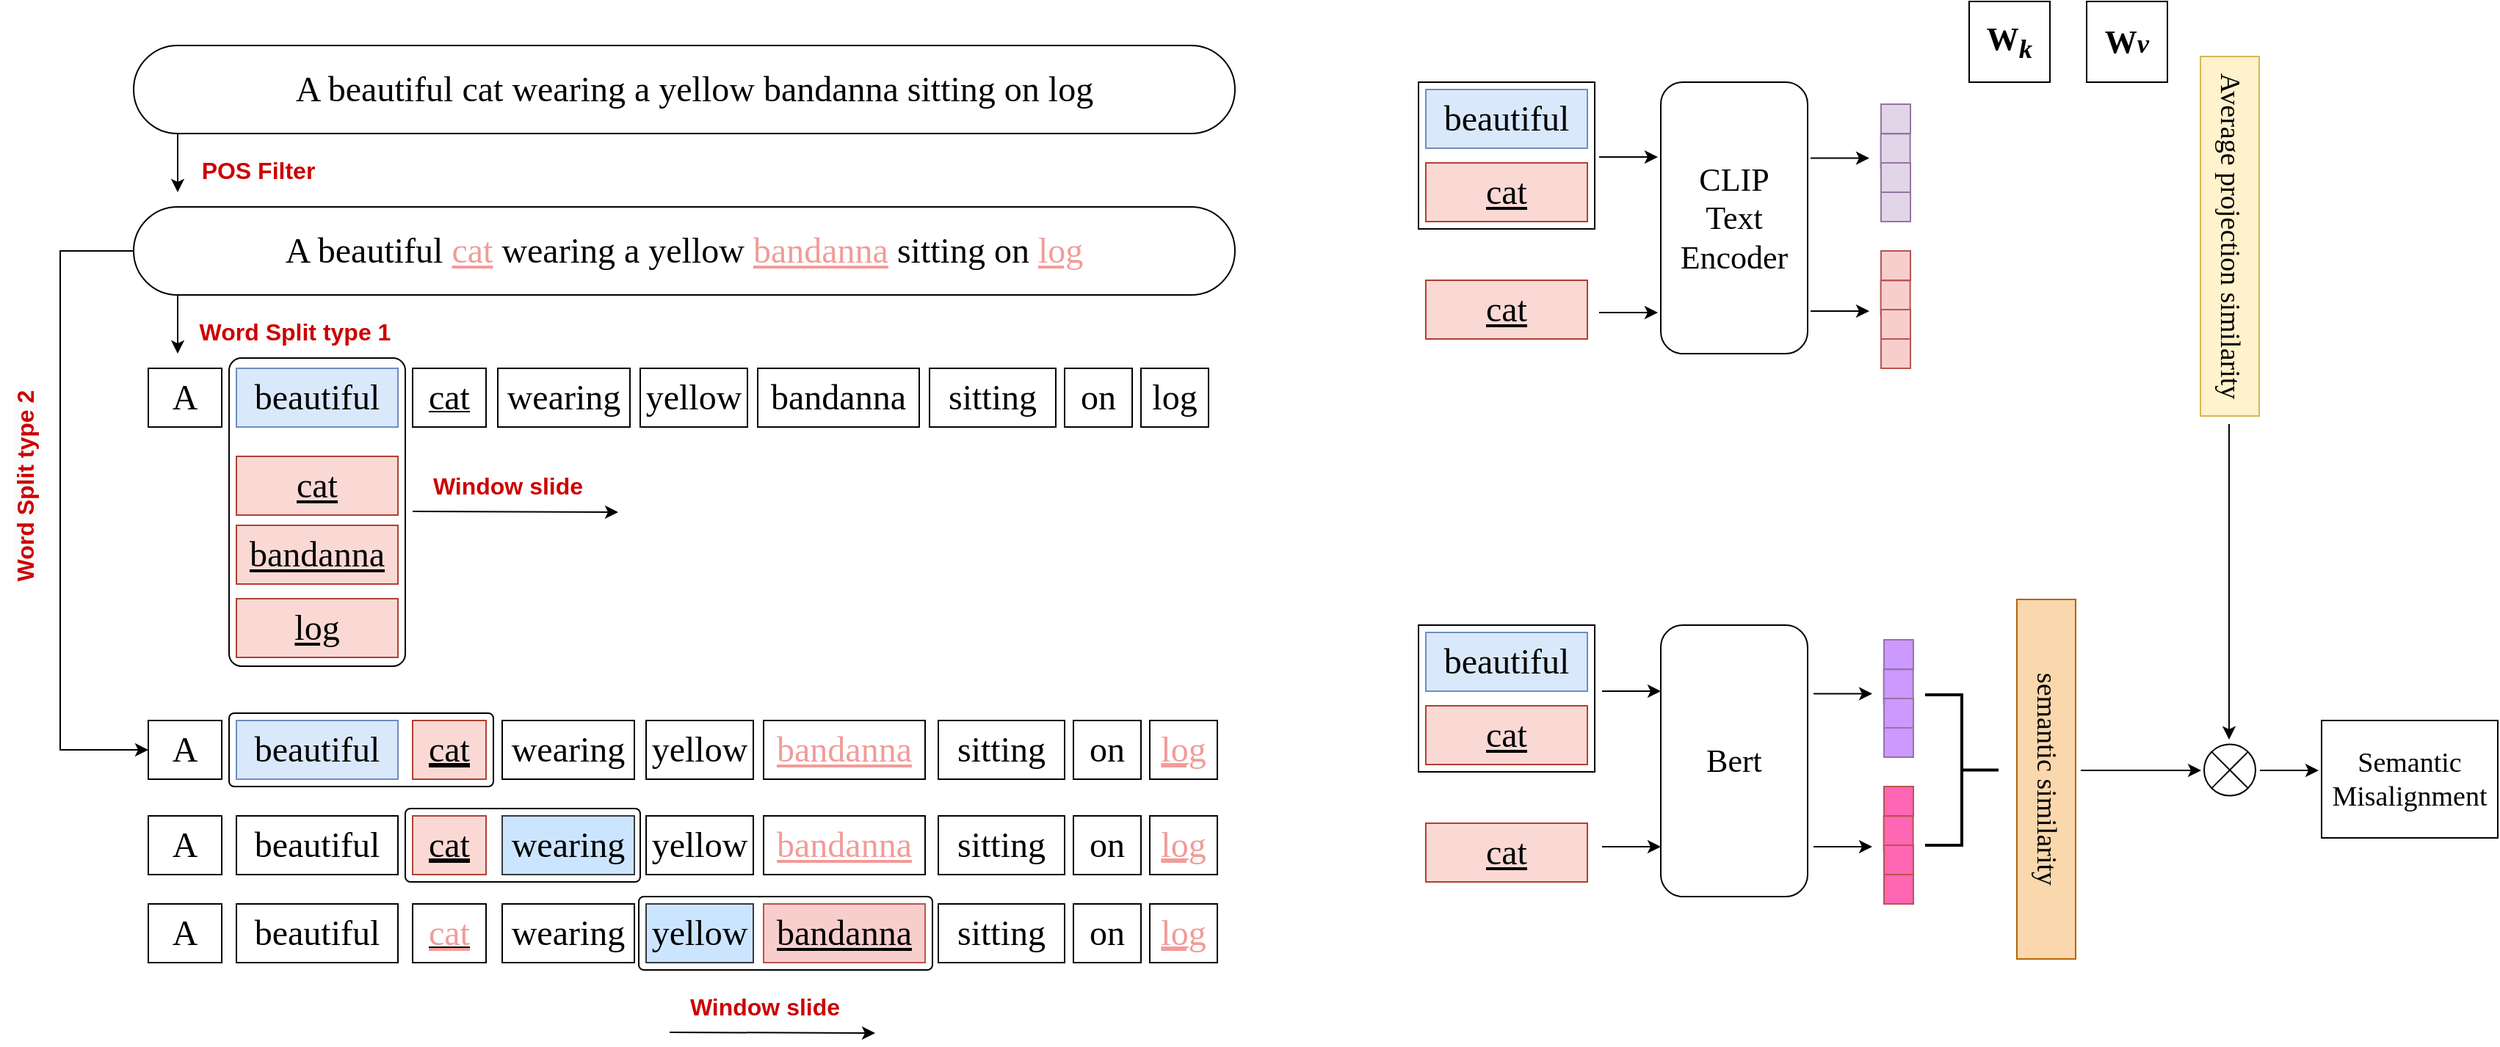 <mxfile version="26.0.4">
  <diagram name="第 1 页" id="hbKFF-OKExzjQjpJoKSN">
    <mxGraphModel dx="2440" dy="1292" grid="1" gridSize="10" guides="1" tooltips="1" connect="1" arrows="1" fold="1" page="1" pageScale="1" pageWidth="1920" pageHeight="1200" math="0" shadow="0">
      <root>
        <mxCell id="0" />
        <mxCell id="1" parent="0" />
        <mxCell id="ykKe54kiTIuj04Uihu3i-77" value="" style="rounded=0;whiteSpace=wrap;html=1;" vertex="1" parent="1">
          <mxGeometry x="995" y="95" width="120" height="100" as="geometry" />
        </mxCell>
        <mxCell id="ykKe54kiTIuj04Uihu3i-45" value="" style="rounded=1;whiteSpace=wrap;html=1;arcSize=7;" vertex="1" parent="1">
          <mxGeometry x="185" y="525" width="180" height="50" as="geometry" />
        </mxCell>
        <mxCell id="ykKe54kiTIuj04Uihu3i-31" value="" style="rounded=1;whiteSpace=wrap;html=1;arcSize=7;" vertex="1" parent="1">
          <mxGeometry x="185" y="283" width="120" height="210" as="geometry" />
        </mxCell>
        <mxCell id="ykKe54kiTIuj04Uihu3i-3" value="" style="rounded=1;whiteSpace=wrap;html=1;arcSize=50;" vertex="1" parent="1">
          <mxGeometry x="120" y="70" width="750" height="60" as="geometry" />
        </mxCell>
        <mxCell id="ykKe54kiTIuj04Uihu3i-2" value="&lt;font face=&quot;Comic Sans MS&quot;&gt;&lt;span style=&quot;font-size: 24px;&quot;&gt;A &lt;font&gt;beautiful&lt;/font&gt;&amp;nbsp;cat wearing a yellow bandanna sitting on log&lt;/span&gt;&lt;/font&gt;" style="text;html=1;align=center;verticalAlign=middle;whiteSpace=wrap;rounded=0;" vertex="1" parent="1">
          <mxGeometry x="181.5" y="60" width="640" height="80" as="geometry" />
        </mxCell>
        <mxCell id="ykKe54kiTIuj04Uihu3i-43" style="edgeStyle=orthogonalEdgeStyle;rounded=0;orthogonalLoop=1;jettySize=auto;html=1;exitX=0;exitY=0.5;exitDx=0;exitDy=0;entryX=0;entryY=0.5;entryDx=0;entryDy=0;" edge="1" parent="1" source="ykKe54kiTIuj04Uihu3i-4" target="ykKe54kiTIuj04Uihu3i-33">
          <mxGeometry relative="1" as="geometry">
            <Array as="points">
              <mxPoint x="70" y="210" />
              <mxPoint x="70" y="550" />
            </Array>
          </mxGeometry>
        </mxCell>
        <mxCell id="ykKe54kiTIuj04Uihu3i-4" value="" style="rounded=1;whiteSpace=wrap;html=1;arcSize=50;" vertex="1" parent="1">
          <mxGeometry x="120" y="180" width="750" height="60" as="geometry" />
        </mxCell>
        <mxCell id="ykKe54kiTIuj04Uihu3i-5" value="&lt;font face=&quot;Comic Sans MS&quot;&gt;&lt;span style=&quot;font-size: 24px;&quot;&gt;A &lt;font&gt;beautiful&lt;/font&gt;&amp;nbsp;&lt;font style=&quot;color: rgb(241, 156, 153);&quot;&gt;&lt;u&gt;cat&lt;/u&gt;&lt;/font&gt; wearing a yellow &lt;font style=&quot;color: rgb(241, 156, 153);&quot;&gt;&lt;u&gt;bandanna&lt;/u&gt;&lt;/font&gt; sitting on &lt;font style=&quot;color: rgb(241, 156, 153);&quot;&gt;&lt;u&gt;log&lt;/u&gt;&lt;/font&gt;&lt;/span&gt;&lt;/font&gt;" style="text;html=1;align=center;verticalAlign=middle;whiteSpace=wrap;rounded=0;" vertex="1" parent="1">
          <mxGeometry x="175" y="170" width="640" height="80" as="geometry" />
        </mxCell>
        <mxCell id="ykKe54kiTIuj04Uihu3i-6" value="" style="endArrow=classic;html=1;rounded=0;" edge="1" parent="1">
          <mxGeometry width="50" height="50" relative="1" as="geometry">
            <mxPoint x="150" y="130" as="sourcePoint" />
            <mxPoint x="150" y="170" as="targetPoint" />
          </mxGeometry>
        </mxCell>
        <mxCell id="ykKe54kiTIuj04Uihu3i-7" value="POS Filter" style="text;strokeColor=none;align=center;fillColor=none;html=1;verticalAlign=middle;whiteSpace=wrap;rounded=0;fontSize=16;fontStyle=1;fontColor=light-dark(#CC0000,#EDEDED);" vertex="1" parent="1">
          <mxGeometry x="160" y="140" width="90" height="30" as="geometry" />
        </mxCell>
        <mxCell id="ykKe54kiTIuj04Uihu3i-8" value="&lt;u style=&quot;font-family: &amp;quot;Comic Sans MS&amp;quot;; font-size: 24px;&quot;&gt;&lt;font style=&quot;color: rgb(0, 0, 0);&quot;&gt;cat&lt;/font&gt;&lt;/u&gt;" style="rounded=0;whiteSpace=wrap;html=1;fillColor=#fad9d5;strokeColor=#ae4132;" vertex="1" parent="1">
          <mxGeometry x="190" y="350" width="110" height="40" as="geometry" />
        </mxCell>
        <mxCell id="ykKe54kiTIuj04Uihu3i-14" value="&lt;span style=&quot;font-family: &amp;quot;Comic Sans MS&amp;quot;; font-size: 24px;&quot;&gt;&lt;font style=&quot;color: rgb(0, 0, 0);&quot;&gt;A&lt;/font&gt;&lt;/span&gt;" style="rounded=0;whiteSpace=wrap;html=1;" vertex="1" parent="1">
          <mxGeometry x="130" y="290" width="50" height="40" as="geometry" />
        </mxCell>
        <mxCell id="ykKe54kiTIuj04Uihu3i-15" value="&lt;span style=&quot;font-family: &amp;quot;Comic Sans MS&amp;quot;; font-size: 24px;&quot;&gt;&lt;font style=&quot;color: rgb(0, 0, 0);&quot;&gt;beautiful&lt;/font&gt;&lt;/span&gt;" style="rounded=0;whiteSpace=wrap;html=1;fillColor=#dae8fc;strokeColor=#6c8ebf;" vertex="1" parent="1">
          <mxGeometry x="190" y="290" width="110" height="40" as="geometry" />
        </mxCell>
        <mxCell id="ykKe54kiTIuj04Uihu3i-16" value="&lt;span style=&quot;font-family: &amp;quot;Comic Sans MS&amp;quot;; font-size: 24px;&quot;&gt;&lt;font style=&quot;color: rgb(0, 0, 0);&quot;&gt;wearing&lt;/font&gt;&lt;/span&gt;" style="rounded=0;whiteSpace=wrap;html=1;" vertex="1" parent="1">
          <mxGeometry x="368" y="290" width="90" height="40" as="geometry" />
        </mxCell>
        <mxCell id="ykKe54kiTIuj04Uihu3i-17" value="&lt;span style=&quot;font-family: &amp;quot;Comic Sans MS&amp;quot;; font-size: 24px;&quot;&gt;&lt;font style=&quot;color: rgb(0, 0, 0);&quot;&gt;yellow&lt;/font&gt;&lt;/span&gt;" style="rounded=0;whiteSpace=wrap;html=1;" vertex="1" parent="1">
          <mxGeometry x="465" y="290" width="73" height="40" as="geometry" />
        </mxCell>
        <mxCell id="ykKe54kiTIuj04Uihu3i-18" value="&lt;span style=&quot;font-family: &amp;quot;Comic Sans MS&amp;quot;; font-size: 24px;&quot;&gt;&lt;font style=&quot;color: rgb(0, 0, 0);&quot;&gt;bandanna&lt;/font&gt;&lt;/span&gt;" style="rounded=0;whiteSpace=wrap;html=1;" vertex="1" parent="1">
          <mxGeometry x="545" y="290" width="110" height="40" as="geometry" />
        </mxCell>
        <mxCell id="ykKe54kiTIuj04Uihu3i-19" value="&lt;span style=&quot;font-family: &amp;quot;Comic Sans MS&amp;quot;; font-size: 24px;&quot;&gt;&lt;font style=&quot;color: rgb(0, 0, 0);&quot;&gt;sitting&lt;/font&gt;&lt;/span&gt;" style="rounded=0;whiteSpace=wrap;html=1;" vertex="1" parent="1">
          <mxGeometry x="662" y="290" width="86" height="40" as="geometry" />
        </mxCell>
        <mxCell id="ykKe54kiTIuj04Uihu3i-20" value="&lt;span style=&quot;font-family: &amp;quot;Comic Sans MS&amp;quot;; font-size: 24px;&quot;&gt;&lt;font style=&quot;color: rgb(0, 0, 0);&quot;&gt;on&lt;/font&gt;&lt;/span&gt;" style="rounded=0;whiteSpace=wrap;html=1;" vertex="1" parent="1">
          <mxGeometry x="754" y="290" width="46" height="40" as="geometry" />
        </mxCell>
        <mxCell id="ykKe54kiTIuj04Uihu3i-21" value="&lt;span style=&quot;font-family: &amp;quot;Comic Sans MS&amp;quot;; font-size: 24px;&quot;&gt;&lt;font style=&quot;color: rgb(0, 0, 0);&quot;&gt;log&lt;/font&gt;&lt;/span&gt;" style="rounded=0;whiteSpace=wrap;html=1;" vertex="1" parent="1">
          <mxGeometry x="806" y="290" width="46" height="40" as="geometry" />
        </mxCell>
        <mxCell id="ykKe54kiTIuj04Uihu3i-23" value="" style="endArrow=classic;html=1;rounded=0;" edge="1" parent="1">
          <mxGeometry width="50" height="50" relative="1" as="geometry">
            <mxPoint x="150" y="240" as="sourcePoint" />
            <mxPoint x="150" y="280" as="targetPoint" />
          </mxGeometry>
        </mxCell>
        <mxCell id="ykKe54kiTIuj04Uihu3i-25" value="Word Split type 1" style="text;strokeColor=none;align=center;fillColor=none;html=1;verticalAlign=middle;whiteSpace=wrap;rounded=0;fontSize=16;fontStyle=1;fontColor=light-dark(#CC0000,#EDEDED);" vertex="1" parent="1">
          <mxGeometry x="160" y="250" width="140" height="30" as="geometry" />
        </mxCell>
        <mxCell id="ykKe54kiTIuj04Uihu3i-28" value="&lt;u style=&quot;font-family: &amp;quot;Comic Sans MS&amp;quot;; font-size: 24px;&quot;&gt;&lt;font style=&quot;color: rgb(0, 0, 0);&quot;&gt;bandanna&lt;/font&gt;&lt;/u&gt;" style="rounded=0;whiteSpace=wrap;html=1;fillColor=#fad9d5;strokeColor=#ae4132;" vertex="1" parent="1">
          <mxGeometry x="190" y="397" width="110" height="40" as="geometry" />
        </mxCell>
        <mxCell id="ykKe54kiTIuj04Uihu3i-29" value="&lt;u style=&quot;font-family: &amp;quot;Comic Sans MS&amp;quot;; font-size: 24px;&quot;&gt;&lt;font style=&quot;color: rgb(0, 0, 0);&quot;&gt;log&lt;/font&gt;&lt;/u&gt;" style="rounded=0;whiteSpace=wrap;html=1;fillColor=#fad9d5;strokeColor=#ae4132;" vertex="1" parent="1">
          <mxGeometry x="190" y="447" width="110" height="40" as="geometry" />
        </mxCell>
        <mxCell id="ykKe54kiTIuj04Uihu3i-33" value="&lt;span style=&quot;font-family: &amp;quot;Comic Sans MS&amp;quot;; font-size: 24px;&quot;&gt;&lt;font style=&quot;color: rgb(0, 0, 0);&quot;&gt;A&lt;/font&gt;&lt;/span&gt;" style="rounded=0;whiteSpace=wrap;html=1;" vertex="1" parent="1">
          <mxGeometry x="130" y="530" width="50" height="40" as="geometry" />
        </mxCell>
        <mxCell id="ykKe54kiTIuj04Uihu3i-34" value="&lt;span style=&quot;font-family: &amp;quot;Comic Sans MS&amp;quot;; font-size: 24px;&quot;&gt;&lt;font style=&quot;color: rgb(0, 0, 0);&quot;&gt;beautiful&lt;/font&gt;&lt;/span&gt;" style="rounded=0;whiteSpace=wrap;html=1;fillColor=#dae8fc;strokeColor=#6c8ebf;" vertex="1" parent="1">
          <mxGeometry x="190" y="530" width="110" height="40" as="geometry" />
        </mxCell>
        <mxCell id="ykKe54kiTIuj04Uihu3i-35" value="&lt;span style=&quot;font-family: &amp;quot;Comic Sans MS&amp;quot;; font-size: 24px;&quot;&gt;&lt;font style=&quot;color: rgb(0, 0, 0);&quot;&gt;wearing&lt;/font&gt;&lt;/span&gt;" style="rounded=0;whiteSpace=wrap;html=1;" vertex="1" parent="1">
          <mxGeometry x="371" y="530" width="90" height="40" as="geometry" />
        </mxCell>
        <mxCell id="ykKe54kiTIuj04Uihu3i-36" value="&lt;span style=&quot;font-family: &amp;quot;Comic Sans MS&amp;quot;; font-size: 24px;&quot;&gt;&lt;font style=&quot;color: rgb(0, 0, 0);&quot;&gt;yellow&lt;/font&gt;&lt;/span&gt;" style="rounded=0;whiteSpace=wrap;html=1;" vertex="1" parent="1">
          <mxGeometry x="469" y="530" width="73" height="40" as="geometry" />
        </mxCell>
        <mxCell id="ykKe54kiTIuj04Uihu3i-37" value="&lt;span style=&quot;font-family: &amp;quot;Comic Sans MS&amp;quot;; font-size: 24px;&quot;&gt;&lt;font style=&quot;color: rgb(241, 156, 153);&quot;&gt;&lt;u&gt;bandanna&lt;/u&gt;&lt;/font&gt;&lt;/span&gt;" style="rounded=0;whiteSpace=wrap;html=1;" vertex="1" parent="1">
          <mxGeometry x="549" y="530" width="110" height="40" as="geometry" />
        </mxCell>
        <mxCell id="ykKe54kiTIuj04Uihu3i-38" value="&lt;span style=&quot;font-family: &amp;quot;Comic Sans MS&amp;quot;; font-size: 24px;&quot;&gt;&lt;font style=&quot;color: rgb(0, 0, 0);&quot;&gt;sitting&lt;/font&gt;&lt;/span&gt;" style="rounded=0;whiteSpace=wrap;html=1;" vertex="1" parent="1">
          <mxGeometry x="668" y="530" width="86" height="40" as="geometry" />
        </mxCell>
        <mxCell id="ykKe54kiTIuj04Uihu3i-39" value="&lt;span style=&quot;font-family: &amp;quot;Comic Sans MS&amp;quot;; font-size: 24px;&quot;&gt;&lt;font style=&quot;color: rgb(0, 0, 0);&quot;&gt;on&lt;/font&gt;&lt;/span&gt;" style="rounded=0;whiteSpace=wrap;html=1;" vertex="1" parent="1">
          <mxGeometry x="760" y="530" width="46" height="40" as="geometry" />
        </mxCell>
        <mxCell id="ykKe54kiTIuj04Uihu3i-40" value="&lt;u style=&quot;font-family: &amp;quot;Comic Sans MS&amp;quot;; font-size: 24px;&quot;&gt;log&lt;/u&gt;" style="rounded=0;whiteSpace=wrap;html=1;fontColor=#F19C99;fontStyle=4" vertex="1" parent="1">
          <mxGeometry x="812" y="530" width="46" height="40" as="geometry" />
        </mxCell>
        <mxCell id="ykKe54kiTIuj04Uihu3i-41" value="&lt;u style=&quot;font-family: &amp;quot;Comic Sans MS&amp;quot;; font-size: 24px;&quot;&gt;&lt;font style=&quot;color: rgb(0, 0, 0);&quot;&gt;cat&lt;/font&gt;&lt;/u&gt;" style="rounded=0;whiteSpace=wrap;html=1;fillColor=#fad9d5;strokeColor=#ae4132;fontStyle=4" vertex="1" parent="1">
          <mxGeometry x="310" y="530" width="50" height="40" as="geometry" />
        </mxCell>
        <mxCell id="ykKe54kiTIuj04Uihu3i-44" value="&lt;span style=&quot;color: rgb(204, 0, 0); font-family: Helvetica; font-size: 16px; font-style: normal; font-variant-ligatures: normal; font-variant-caps: normal; font-weight: 700; letter-spacing: normal; orphans: 2; text-indent: 0px; text-transform: none; widows: 2; word-spacing: 0px; -webkit-text-stroke-width: 0px; white-space: normal; background-color: rgb(251, 251, 251); text-decoration-thickness: initial; text-decoration-style: initial; text-decoration-color: initial; float: none; display: inline !important;&quot;&gt;Word Split type 2&lt;/span&gt;" style="text;whiteSpace=wrap;html=1;horizontal=1;rotation=-90;verticalAlign=top;align=center;" vertex="1" parent="1">
          <mxGeometry x="-50" y="350" width="200" height="40" as="geometry" />
        </mxCell>
        <mxCell id="ykKe54kiTIuj04Uihu3i-46" value="" style="rounded=1;whiteSpace=wrap;html=1;arcSize=7;" vertex="1" parent="1">
          <mxGeometry x="305" y="590" width="160" height="50" as="geometry" />
        </mxCell>
        <mxCell id="ykKe54kiTIuj04Uihu3i-47" value="&lt;span style=&quot;font-family: &amp;quot;Comic Sans MS&amp;quot;; font-size: 24px;&quot;&gt;&lt;font style=&quot;color: rgb(0, 0, 0);&quot;&gt;A&lt;/font&gt;&lt;/span&gt;" style="rounded=0;whiteSpace=wrap;html=1;" vertex="1" parent="1">
          <mxGeometry x="130" y="595" width="50" height="40" as="geometry" />
        </mxCell>
        <mxCell id="ykKe54kiTIuj04Uihu3i-48" value="&lt;span style=&quot;font-family: &amp;quot;Comic Sans MS&amp;quot;; font-size: 24px;&quot;&gt;&lt;font style=&quot;color: rgb(0, 0, 0);&quot;&gt;beautiful&lt;/font&gt;&lt;/span&gt;" style="rounded=0;whiteSpace=wrap;html=1;" vertex="1" parent="1">
          <mxGeometry x="190" y="595" width="110" height="40" as="geometry" />
        </mxCell>
        <mxCell id="ykKe54kiTIuj04Uihu3i-49" value="&lt;span style=&quot;font-family: &amp;quot;Comic Sans MS&amp;quot;; font-size: 24px;&quot;&gt;&lt;font style=&quot;color: rgb(0, 0, 0);&quot;&gt;wearing&lt;/font&gt;&lt;/span&gt;" style="rounded=0;whiteSpace=wrap;html=1;fillColor=#cce5ff;strokeColor=#36393d;" vertex="1" parent="1">
          <mxGeometry x="371" y="595" width="90" height="40" as="geometry" />
        </mxCell>
        <mxCell id="ykKe54kiTIuj04Uihu3i-50" value="&lt;span style=&quot;font-family: &amp;quot;Comic Sans MS&amp;quot;; font-size: 24px;&quot;&gt;&lt;font style=&quot;color: rgb(0, 0, 0);&quot;&gt;yellow&lt;/font&gt;&lt;/span&gt;" style="rounded=0;whiteSpace=wrap;html=1;" vertex="1" parent="1">
          <mxGeometry x="469" y="595" width="73" height="40" as="geometry" />
        </mxCell>
        <mxCell id="ykKe54kiTIuj04Uihu3i-51" value="&lt;span style=&quot;font-family: &amp;quot;Comic Sans MS&amp;quot;; font-size: 24px;&quot;&gt;&lt;font style=&quot;color: rgb(241, 156, 153);&quot;&gt;&lt;u&gt;bandanna&lt;/u&gt;&lt;/font&gt;&lt;/span&gt;" style="rounded=0;whiteSpace=wrap;html=1;" vertex="1" parent="1">
          <mxGeometry x="549" y="595" width="110" height="40" as="geometry" />
        </mxCell>
        <mxCell id="ykKe54kiTIuj04Uihu3i-52" value="&lt;span style=&quot;font-family: &amp;quot;Comic Sans MS&amp;quot;; font-size: 24px;&quot;&gt;&lt;font style=&quot;color: rgb(0, 0, 0);&quot;&gt;sitting&lt;/font&gt;&lt;/span&gt;" style="rounded=0;whiteSpace=wrap;html=1;" vertex="1" parent="1">
          <mxGeometry x="668" y="595" width="86" height="40" as="geometry" />
        </mxCell>
        <mxCell id="ykKe54kiTIuj04Uihu3i-53" value="&lt;span style=&quot;font-family: &amp;quot;Comic Sans MS&amp;quot;; font-size: 24px;&quot;&gt;&lt;font style=&quot;color: rgb(0, 0, 0);&quot;&gt;on&lt;/font&gt;&lt;/span&gt;" style="rounded=0;whiteSpace=wrap;html=1;" vertex="1" parent="1">
          <mxGeometry x="760" y="595" width="46" height="40" as="geometry" />
        </mxCell>
        <mxCell id="ykKe54kiTIuj04Uihu3i-54" value="&lt;u style=&quot;font-family: &amp;quot;Comic Sans MS&amp;quot;; font-size: 24px;&quot;&gt;log&lt;/u&gt;" style="rounded=0;whiteSpace=wrap;html=1;fontColor=#F19C99;fontStyle=4" vertex="1" parent="1">
          <mxGeometry x="812" y="595" width="46" height="40" as="geometry" />
        </mxCell>
        <mxCell id="ykKe54kiTIuj04Uihu3i-55" value="&lt;u style=&quot;font-family: &amp;quot;Comic Sans MS&amp;quot;; font-size: 24px;&quot;&gt;&lt;font style=&quot;color: rgb(0, 0, 0);&quot;&gt;cat&lt;/font&gt;&lt;/u&gt;" style="rounded=0;whiteSpace=wrap;html=1;fillColor=#fad9d5;strokeColor=#ae4132;fontStyle=4" vertex="1" parent="1">
          <mxGeometry x="310" y="595" width="50" height="40" as="geometry" />
        </mxCell>
        <mxCell id="ykKe54kiTIuj04Uihu3i-56" value="" style="rounded=1;whiteSpace=wrap;html=1;arcSize=7;" vertex="1" parent="1">
          <mxGeometry x="464" y="650" width="200" height="50" as="geometry" />
        </mxCell>
        <mxCell id="ykKe54kiTIuj04Uihu3i-57" value="&lt;span style=&quot;font-family: &amp;quot;Comic Sans MS&amp;quot;; font-size: 24px;&quot;&gt;&lt;font style=&quot;color: rgb(0, 0, 0);&quot;&gt;A&lt;/font&gt;&lt;/span&gt;" style="rounded=0;whiteSpace=wrap;html=1;" vertex="1" parent="1">
          <mxGeometry x="130" y="655" width="50" height="40" as="geometry" />
        </mxCell>
        <mxCell id="ykKe54kiTIuj04Uihu3i-58" value="&lt;span style=&quot;font-family: &amp;quot;Comic Sans MS&amp;quot;; font-size: 24px;&quot;&gt;&lt;font style=&quot;color: rgb(0, 0, 0);&quot;&gt;beautiful&lt;/font&gt;&lt;/span&gt;" style="rounded=0;whiteSpace=wrap;html=1;" vertex="1" parent="1">
          <mxGeometry x="190" y="655" width="110" height="40" as="geometry" />
        </mxCell>
        <mxCell id="ykKe54kiTIuj04Uihu3i-59" value="&lt;span style=&quot;font-family: &amp;quot;Comic Sans MS&amp;quot;; font-size: 24px;&quot;&gt;&lt;font style=&quot;color: rgb(0, 0, 0);&quot;&gt;wearing&lt;/font&gt;&lt;/span&gt;" style="rounded=0;whiteSpace=wrap;html=1;" vertex="1" parent="1">
          <mxGeometry x="371" y="655" width="90" height="40" as="geometry" />
        </mxCell>
        <mxCell id="ykKe54kiTIuj04Uihu3i-60" value="&lt;span style=&quot;font-family: &amp;quot;Comic Sans MS&amp;quot;; font-size: 24px;&quot;&gt;&lt;font style=&quot;color: rgb(0, 0, 0);&quot;&gt;yellow&lt;/font&gt;&lt;/span&gt;" style="rounded=0;whiteSpace=wrap;html=1;fillColor=#cce5ff;strokeColor=#36393d;" vertex="1" parent="1">
          <mxGeometry x="469" y="655" width="73" height="40" as="geometry" />
        </mxCell>
        <mxCell id="ykKe54kiTIuj04Uihu3i-61" value="&lt;span style=&quot;font-family: &amp;quot;Comic Sans MS&amp;quot;; font-size: 24px;&quot;&gt;&lt;font style=&quot;color: rgb(0, 0, 0);&quot;&gt;&lt;u style=&quot;&quot;&gt;bandanna&lt;/u&gt;&lt;/font&gt;&lt;/span&gt;" style="rounded=0;whiteSpace=wrap;html=1;fillColor=#f8cecc;strokeColor=#b85450;" vertex="1" parent="1">
          <mxGeometry x="549" y="655" width="110" height="40" as="geometry" />
        </mxCell>
        <mxCell id="ykKe54kiTIuj04Uihu3i-62" value="&lt;span style=&quot;font-family: &amp;quot;Comic Sans MS&amp;quot;; font-size: 24px;&quot;&gt;&lt;font style=&quot;color: rgb(0, 0, 0);&quot;&gt;sitting&lt;/font&gt;&lt;/span&gt;" style="rounded=0;whiteSpace=wrap;html=1;" vertex="1" parent="1">
          <mxGeometry x="668" y="655" width="86" height="40" as="geometry" />
        </mxCell>
        <mxCell id="ykKe54kiTIuj04Uihu3i-63" value="&lt;span style=&quot;font-family: &amp;quot;Comic Sans MS&amp;quot;; font-size: 24px;&quot;&gt;&lt;font style=&quot;color: rgb(0, 0, 0);&quot;&gt;on&lt;/font&gt;&lt;/span&gt;" style="rounded=0;whiteSpace=wrap;html=1;" vertex="1" parent="1">
          <mxGeometry x="760" y="655" width="46" height="40" as="geometry" />
        </mxCell>
        <mxCell id="ykKe54kiTIuj04Uihu3i-64" value="&lt;u style=&quot;font-family: &amp;quot;Comic Sans MS&amp;quot;; font-size: 24px;&quot;&gt;log&lt;/u&gt;" style="rounded=0;whiteSpace=wrap;html=1;fontColor=#F19C99;fontStyle=4" vertex="1" parent="1">
          <mxGeometry x="812" y="655" width="46" height="40" as="geometry" />
        </mxCell>
        <mxCell id="ykKe54kiTIuj04Uihu3i-65" value="&lt;u style=&quot;color: rgb(241, 156, 153); font-family: &amp;quot;Comic Sans MS&amp;quot;; font-size: 24px;&quot;&gt;cat&lt;/u&gt;" style="rounded=0;whiteSpace=wrap;html=1;fontStyle=4" vertex="1" parent="1">
          <mxGeometry x="310" y="655" width="50" height="40" as="geometry" />
        </mxCell>
        <mxCell id="ykKe54kiTIuj04Uihu3i-67" value="" style="endArrow=classic;html=1;rounded=0;" edge="1" parent="1">
          <mxGeometry width="50" height="50" relative="1" as="geometry">
            <mxPoint x="310" y="387.5" as="sourcePoint" />
            <mxPoint x="450" y="388" as="targetPoint" />
          </mxGeometry>
        </mxCell>
        <mxCell id="ykKe54kiTIuj04Uihu3i-68" value="&lt;span style=&quot;font-family: &amp;quot;Comic Sans MS&amp;quot;; font-size: 24px;&quot;&gt;&lt;font style=&quot;color: rgb(0, 0, 0);&quot;&gt;cat&lt;/font&gt;&lt;/span&gt;" style="rounded=0;whiteSpace=wrap;html=1;fontStyle=4" vertex="1" parent="1">
          <mxGeometry x="310" y="290" width="50" height="40" as="geometry" />
        </mxCell>
        <mxCell id="ykKe54kiTIuj04Uihu3i-69" value="Window slide" style="text;strokeColor=none;align=center;fillColor=none;html=1;verticalAlign=middle;whiteSpace=wrap;rounded=0;fontSize=16;fontStyle=1;fontColor=light-dark(#CC0000,#EDEDED);" vertex="1" parent="1">
          <mxGeometry x="305" y="355" width="140" height="30" as="geometry" />
        </mxCell>
        <mxCell id="ykKe54kiTIuj04Uihu3i-70" value="" style="endArrow=classic;html=1;rounded=0;" edge="1" parent="1">
          <mxGeometry width="50" height="50" relative="1" as="geometry">
            <mxPoint x="485" y="742.5" as="sourcePoint" />
            <mxPoint x="625" y="743" as="targetPoint" />
          </mxGeometry>
        </mxCell>
        <mxCell id="ykKe54kiTIuj04Uihu3i-71" value="Window slide" style="text;strokeColor=none;align=center;fillColor=none;html=1;verticalAlign=middle;whiteSpace=wrap;rounded=0;fontSize=16;fontStyle=1;fontColor=light-dark(#CC0000,#EDEDED);" vertex="1" parent="1">
          <mxGeometry x="480" y="710" width="140" height="30" as="geometry" />
        </mxCell>
        <mxCell id="ykKe54kiTIuj04Uihu3i-72" value="&lt;u style=&quot;font-family: &amp;quot;Comic Sans MS&amp;quot;; font-size: 24px;&quot;&gt;&lt;font style=&quot;color: rgb(0, 0, 0);&quot;&gt;cat&lt;/font&gt;&lt;/u&gt;" style="rounded=0;whiteSpace=wrap;html=1;fillColor=#fad9d5;strokeColor=#ae4132;" vertex="1" parent="1">
          <mxGeometry x="1000" y="150" width="110" height="40" as="geometry" />
        </mxCell>
        <mxCell id="ykKe54kiTIuj04Uihu3i-73" value="&lt;span style=&quot;font-family: &amp;quot;Comic Sans MS&amp;quot;; font-size: 24px;&quot;&gt;&lt;font style=&quot;color: rgb(0, 0, 0);&quot;&gt;beautiful&lt;/font&gt;&lt;/span&gt;" style="rounded=0;whiteSpace=wrap;html=1;fillColor=#dae8fc;strokeColor=#6c8ebf;" vertex="1" parent="1">
          <mxGeometry x="1000" y="100" width="110" height="40" as="geometry" />
        </mxCell>
        <mxCell id="ykKe54kiTIuj04Uihu3i-76" value="&lt;u style=&quot;font-family: &amp;quot;Comic Sans MS&amp;quot;; font-size: 24px;&quot;&gt;&lt;font style=&quot;color: rgb(0, 0, 0);&quot;&gt;cat&lt;/font&gt;&lt;/u&gt;" style="rounded=0;whiteSpace=wrap;html=1;fillColor=#fad9d5;strokeColor=#ae4132;" vertex="1" parent="1">
          <mxGeometry x="1000" y="230" width="110" height="40" as="geometry" />
        </mxCell>
        <mxCell id="ykKe54kiTIuj04Uihu3i-81" value="&lt;font face=&quot;Times New Roman&quot; style=&quot;font-size: 22px;&quot;&gt;CLIP&lt;/font&gt;&lt;div&gt;&lt;font face=&quot;Times New Roman&quot; style=&quot;font-size: 22px;&quot;&gt;Text&lt;/font&gt;&lt;/div&gt;&lt;div&gt;&lt;font face=&quot;Times New Roman&quot; style=&quot;font-size: 22px;&quot;&gt;Encoder&lt;/font&gt;&lt;/div&gt;" style="rounded=1;whiteSpace=wrap;html=1;" vertex="1" parent="1">
          <mxGeometry x="1160" y="95" width="100" height="185" as="geometry" />
        </mxCell>
        <mxCell id="ykKe54kiTIuj04Uihu3i-82" value="" style="endArrow=classic;html=1;rounded=0;" edge="1" parent="1">
          <mxGeometry width="50" height="50" relative="1" as="geometry">
            <mxPoint x="1118" y="146" as="sourcePoint" />
            <mxPoint x="1158" y="146" as="targetPoint" />
          </mxGeometry>
        </mxCell>
        <mxCell id="ykKe54kiTIuj04Uihu3i-83" value="" style="endArrow=classic;html=1;rounded=0;" edge="1" parent="1">
          <mxGeometry width="50" height="50" relative="1" as="geometry">
            <mxPoint x="1118" y="252" as="sourcePoint" />
            <mxPoint x="1158" y="252" as="targetPoint" />
          </mxGeometry>
        </mxCell>
        <mxCell id="ykKe54kiTIuj04Uihu3i-90" value="" style="group;rotation=90;" vertex="1" connectable="0" parent="1">
          <mxGeometry x="1270" y="130" width="100" height="20" as="geometry" />
        </mxCell>
        <mxCell id="ykKe54kiTIuj04Uihu3i-85" value="" style="rounded=0;whiteSpace=wrap;html=1;fillColor=#e1d5e7;strokeColor=#9673a6;rotation=90;" vertex="1" parent="ykKe54kiTIuj04Uihu3i-90">
          <mxGeometry x="40" y="-20" width="20" height="20" as="geometry" />
        </mxCell>
        <mxCell id="ykKe54kiTIuj04Uihu3i-86" value="" style="rounded=0;whiteSpace=wrap;html=1;fillColor=#e1d5e7;strokeColor=#9673a6;rotation=90;" vertex="1" parent="ykKe54kiTIuj04Uihu3i-90">
          <mxGeometry x="38" y="2" width="23.636" height="20" as="geometry" />
        </mxCell>
        <mxCell id="ykKe54kiTIuj04Uihu3i-87" value="" style="rounded=0;whiteSpace=wrap;html=1;fillColor=#e1d5e7;strokeColor=#9673a6;rotation=90;" vertex="1" parent="ykKe54kiTIuj04Uihu3i-90">
          <mxGeometry x="40" y="20" width="20" height="20" as="geometry" />
        </mxCell>
        <mxCell id="ykKe54kiTIuj04Uihu3i-88" value="" style="rounded=0;whiteSpace=wrap;html=1;fillColor=#e1d5e7;strokeColor=#9673a6;rotation=90;" vertex="1" parent="ykKe54kiTIuj04Uihu3i-90">
          <mxGeometry x="40" y="40" width="20" height="20" as="geometry" />
        </mxCell>
        <mxCell id="ykKe54kiTIuj04Uihu3i-91" value="" style="endArrow=classic;html=1;rounded=0;" edge="1" parent="1">
          <mxGeometry width="50" height="50" relative="1" as="geometry">
            <mxPoint x="1262" y="146.76" as="sourcePoint" />
            <mxPoint x="1302" y="146.76" as="targetPoint" />
          </mxGeometry>
        </mxCell>
        <mxCell id="ykKe54kiTIuj04Uihu3i-93" value="" style="endArrow=classic;html=1;rounded=0;" edge="1" parent="1">
          <mxGeometry width="50" height="50" relative="1" as="geometry">
            <mxPoint x="1262" y="251" as="sourcePoint" />
            <mxPoint x="1302" y="251" as="targetPoint" />
          </mxGeometry>
        </mxCell>
        <mxCell id="ykKe54kiTIuj04Uihu3i-99" value="" style="group;rotation=90;" vertex="1" connectable="0" parent="1">
          <mxGeometry x="1270" y="230" width="100" height="20" as="geometry" />
        </mxCell>
        <mxCell id="ykKe54kiTIuj04Uihu3i-95" value="" style="rounded=0;whiteSpace=wrap;html=1;fillColor=#f8cecc;strokeColor=#b85450;rotation=90;" vertex="1" parent="ykKe54kiTIuj04Uihu3i-99">
          <mxGeometry x="40" y="-20" width="20" height="20" as="geometry" />
        </mxCell>
        <mxCell id="ykKe54kiTIuj04Uihu3i-96" value="" style="rounded=0;whiteSpace=wrap;html=1;fillColor=#f8cecc;strokeColor=#b85450;rotation=90;" vertex="1" parent="ykKe54kiTIuj04Uihu3i-99">
          <mxGeometry x="38" y="2" width="23.636" height="20" as="geometry" />
        </mxCell>
        <mxCell id="ykKe54kiTIuj04Uihu3i-97" value="" style="rounded=0;whiteSpace=wrap;html=1;fillColor=#f8cecc;strokeColor=#b85450;rotation=90;" vertex="1" parent="ykKe54kiTIuj04Uihu3i-99">
          <mxGeometry x="40" y="20" width="20" height="20" as="geometry" />
        </mxCell>
        <mxCell id="ykKe54kiTIuj04Uihu3i-98" value="" style="rounded=0;whiteSpace=wrap;html=1;fillColor=#f8cecc;strokeColor=#b85450;rotation=90;" vertex="1" parent="ykKe54kiTIuj04Uihu3i-99">
          <mxGeometry x="40" y="40" width="20" height="20" as="geometry" />
        </mxCell>
        <mxCell id="ykKe54kiTIuj04Uihu3i-100" value="&lt;font face=&quot;Times New Roman&quot;&gt;&lt;b&gt;W&lt;sub&gt;&lt;i&gt;k&lt;/i&gt;&lt;/sub&gt;&lt;/b&gt;&lt;/font&gt;" style="whiteSpace=wrap;html=1;aspect=fixed;fontSize=22;" vertex="1" parent="1">
          <mxGeometry x="1370" y="40" width="55" height="55" as="geometry" />
        </mxCell>
        <mxCell id="ykKe54kiTIuj04Uihu3i-101" value="&lt;font face=&quot;Times New Roman&quot;&gt;&lt;b&gt;W&lt;span style=&quot;font-size: 18.333px;&quot;&gt;&lt;i&gt;v&lt;/i&gt;&lt;/span&gt;&lt;/b&gt;&lt;/font&gt;" style="whiteSpace=wrap;html=1;aspect=fixed;fontSize=22;" vertex="1" parent="1">
          <mxGeometry x="1450" y="40" width="55" height="55" as="geometry" />
        </mxCell>
        <mxCell id="ykKe54kiTIuj04Uihu3i-102" value="&lt;font face=&quot;Times New Roman&quot; style=&quot;font-size: 19px;&quot;&gt;Average projection similarity&lt;/font&gt;" style="rounded=0;whiteSpace=wrap;html=1;rotation=90;fillColor=#fff2cc;strokeColor=#d6b656;align=center;verticalAlign=middle;" vertex="1" parent="1">
          <mxGeometry x="1425" y="180" width="245" height="40" as="geometry" />
        </mxCell>
        <mxCell id="ykKe54kiTIuj04Uihu3i-103" value="" style="rounded=0;whiteSpace=wrap;html=1;" vertex="1" parent="1">
          <mxGeometry x="995" y="465" width="120" height="100" as="geometry" />
        </mxCell>
        <mxCell id="ykKe54kiTIuj04Uihu3i-104" value="&lt;u style=&quot;font-family: &amp;quot;Comic Sans MS&amp;quot;; font-size: 24px;&quot;&gt;&lt;font style=&quot;color: rgb(0, 0, 0);&quot;&gt;cat&lt;/font&gt;&lt;/u&gt;" style="rounded=0;whiteSpace=wrap;html=1;fillColor=#fad9d5;strokeColor=#ae4132;" vertex="1" parent="1">
          <mxGeometry x="1000" y="520" width="110" height="40" as="geometry" />
        </mxCell>
        <mxCell id="ykKe54kiTIuj04Uihu3i-105" value="&lt;span style=&quot;font-family: &amp;quot;Comic Sans MS&amp;quot;; font-size: 24px;&quot;&gt;&lt;font style=&quot;color: rgb(0, 0, 0);&quot;&gt;beautiful&lt;/font&gt;&lt;/span&gt;" style="rounded=0;whiteSpace=wrap;html=1;fillColor=#dae8fc;strokeColor=#6c8ebf;" vertex="1" parent="1">
          <mxGeometry x="1000" y="470" width="110" height="40" as="geometry" />
        </mxCell>
        <mxCell id="ykKe54kiTIuj04Uihu3i-106" value="&lt;u style=&quot;font-family: &amp;quot;Comic Sans MS&amp;quot;; font-size: 24px;&quot;&gt;&lt;font style=&quot;color: rgb(0, 0, 0);&quot;&gt;cat&lt;/font&gt;&lt;/u&gt;" style="rounded=0;whiteSpace=wrap;html=1;fillColor=#fad9d5;strokeColor=#ae4132;" vertex="1" parent="1">
          <mxGeometry x="1000" y="600" width="110" height="40" as="geometry" />
        </mxCell>
        <mxCell id="ykKe54kiTIuj04Uihu3i-107" value="&lt;span style=&quot;font-size: 22px;&quot;&gt;&lt;font face=&quot;Times New Roman&quot;&gt;Bert&lt;/font&gt;&lt;/span&gt;" style="rounded=1;whiteSpace=wrap;html=1;" vertex="1" parent="1">
          <mxGeometry x="1160" y="465" width="100" height="185" as="geometry" />
        </mxCell>
        <mxCell id="ykKe54kiTIuj04Uihu3i-108" value="" style="endArrow=classic;html=1;rounded=0;" edge="1" parent="1">
          <mxGeometry width="50" height="50" relative="1" as="geometry">
            <mxPoint x="1120" y="510" as="sourcePoint" />
            <mxPoint x="1160" y="510" as="targetPoint" />
          </mxGeometry>
        </mxCell>
        <mxCell id="ykKe54kiTIuj04Uihu3i-109" value="" style="endArrow=classic;html=1;rounded=0;" edge="1" parent="1">
          <mxGeometry width="50" height="50" relative="1" as="geometry">
            <mxPoint x="1120" y="616" as="sourcePoint" />
            <mxPoint x="1160" y="616" as="targetPoint" />
          </mxGeometry>
        </mxCell>
        <mxCell id="ykKe54kiTIuj04Uihu3i-110" value="" style="group;rotation=90;" vertex="1" connectable="0" parent="1">
          <mxGeometry x="1272" y="495" width="100" height="20" as="geometry" />
        </mxCell>
        <mxCell id="ykKe54kiTIuj04Uihu3i-111" value="" style="rounded=0;whiteSpace=wrap;html=1;fillColor=#CC99FF;strokeColor=#9673a6;rotation=90;" vertex="1" parent="ykKe54kiTIuj04Uihu3i-110">
          <mxGeometry x="40" y="-20" width="20" height="20" as="geometry" />
        </mxCell>
        <mxCell id="ykKe54kiTIuj04Uihu3i-112" value="" style="rounded=0;whiteSpace=wrap;html=1;fillColor=#CC99FF;strokeColor=#9673a6;rotation=90;" vertex="1" parent="ykKe54kiTIuj04Uihu3i-110">
          <mxGeometry x="38" y="2" width="23.636" height="20" as="geometry" />
        </mxCell>
        <mxCell id="ykKe54kiTIuj04Uihu3i-113" value="" style="rounded=0;whiteSpace=wrap;html=1;fillColor=#CC99FF;strokeColor=#9673a6;rotation=90;" vertex="1" parent="ykKe54kiTIuj04Uihu3i-110">
          <mxGeometry x="40" y="20" width="20" height="20" as="geometry" />
        </mxCell>
        <mxCell id="ykKe54kiTIuj04Uihu3i-114" value="" style="rounded=0;whiteSpace=wrap;html=1;fillColor=#CC99FF;strokeColor=#9673a6;rotation=90;" vertex="1" parent="ykKe54kiTIuj04Uihu3i-110">
          <mxGeometry x="40" y="40" width="20" height="20" as="geometry" />
        </mxCell>
        <mxCell id="ykKe54kiTIuj04Uihu3i-115" value="" style="endArrow=classic;html=1;rounded=0;" edge="1" parent="1">
          <mxGeometry width="50" height="50" relative="1" as="geometry">
            <mxPoint x="1264" y="511.76" as="sourcePoint" />
            <mxPoint x="1304" y="511.76" as="targetPoint" />
          </mxGeometry>
        </mxCell>
        <mxCell id="ykKe54kiTIuj04Uihu3i-116" value="" style="endArrow=classic;html=1;rounded=0;" edge="1" parent="1">
          <mxGeometry width="50" height="50" relative="1" as="geometry">
            <mxPoint x="1264" y="616" as="sourcePoint" />
            <mxPoint x="1304" y="616" as="targetPoint" />
          </mxGeometry>
        </mxCell>
        <mxCell id="ykKe54kiTIuj04Uihu3i-117" value="" style="group;rotation=90;" vertex="1" connectable="0" parent="1">
          <mxGeometry x="1272" y="595" width="100" height="20" as="geometry" />
        </mxCell>
        <mxCell id="ykKe54kiTIuj04Uihu3i-118" value="" style="rounded=0;whiteSpace=wrap;html=1;fillColor=#FF66B3;strokeColor=#b85450;rotation=90;" vertex="1" parent="ykKe54kiTIuj04Uihu3i-117">
          <mxGeometry x="40" y="-20" width="20" height="20" as="geometry" />
        </mxCell>
        <mxCell id="ykKe54kiTIuj04Uihu3i-119" value="" style="rounded=0;whiteSpace=wrap;html=1;fillColor=#FF66B3;strokeColor=#b85450;rotation=90;" vertex="1" parent="ykKe54kiTIuj04Uihu3i-117">
          <mxGeometry x="38" y="2" width="23.636" height="20" as="geometry" />
        </mxCell>
        <mxCell id="ykKe54kiTIuj04Uihu3i-120" value="" style="rounded=0;whiteSpace=wrap;html=1;fillColor=#FF66B3;strokeColor=#b85450;rotation=90;" vertex="1" parent="ykKe54kiTIuj04Uihu3i-117">
          <mxGeometry x="40" y="20" width="20" height="20" as="geometry" />
        </mxCell>
        <mxCell id="ykKe54kiTIuj04Uihu3i-121" value="" style="rounded=0;whiteSpace=wrap;html=1;fillColor=#FF66B3;strokeColor=#b85450;rotation=90;" vertex="1" parent="ykKe54kiTIuj04Uihu3i-117">
          <mxGeometry x="40" y="40" width="20" height="20" as="geometry" />
        </mxCell>
        <mxCell id="ykKe54kiTIuj04Uihu3i-122" value="&lt;div&gt;&lt;font face=&quot;Times New Roman&quot;&gt;&lt;span style=&quot;font-size: 19px;&quot;&gt;semantic similarity&lt;/span&gt;&lt;/font&gt;&lt;/div&gt;" style="rounded=0;whiteSpace=wrap;html=1;rotation=90;fillColor=#fad7ac;strokeColor=#b46504;align=center;verticalAlign=middle;" vertex="1" parent="1">
          <mxGeometry x="1300" y="550" width="245" height="40" as="geometry" />
        </mxCell>
        <mxCell id="ykKe54kiTIuj04Uihu3i-124" value="" style="shape=sumEllipse;perimeter=ellipsePerimeter;whiteSpace=wrap;html=1;backgroundOutline=1;" vertex="1" parent="1">
          <mxGeometry x="1530" y="546.25" width="35" height="35" as="geometry" />
        </mxCell>
        <mxCell id="ykKe54kiTIuj04Uihu3i-127" value="" style="strokeWidth=2;html=1;shape=mxgraph.flowchart.annotation_2;align=left;labelPosition=right;pointerEvents=1;rotation=-180;" vertex="1" parent="1">
          <mxGeometry x="1340" y="512.5" width="50" height="102.5" as="geometry" />
        </mxCell>
        <mxCell id="ykKe54kiTIuj04Uihu3i-128" value="" style="endArrow=classic;html=1;rounded=0;" edge="1" parent="1">
          <mxGeometry width="50" height="50" relative="1" as="geometry">
            <mxPoint x="1446" y="564" as="sourcePoint" />
            <mxPoint x="1528" y="564" as="targetPoint" />
          </mxGeometry>
        </mxCell>
        <mxCell id="ykKe54kiTIuj04Uihu3i-129" value="" style="endArrow=classic;html=1;rounded=0;" edge="1" parent="1">
          <mxGeometry width="50" height="50" relative="1" as="geometry">
            <mxPoint x="1547" y="328" as="sourcePoint" />
            <mxPoint x="1547" y="543" as="targetPoint" />
          </mxGeometry>
        </mxCell>
        <mxCell id="ykKe54kiTIuj04Uihu3i-130" value="&lt;font style=&quot;font-size: 19px;&quot; face=&quot;Times New Roman&quot;&gt;Semantic Misalignment&lt;/font&gt;" style="rounded=0;whiteSpace=wrap;html=1;rotation=0;align=center;verticalAlign=middle;" vertex="1" parent="1">
          <mxGeometry x="1610" y="530" width="120" height="80" as="geometry" />
        </mxCell>
        <mxCell id="ykKe54kiTIuj04Uihu3i-131" value="" style="endArrow=classic;html=1;rounded=0;" edge="1" parent="1">
          <mxGeometry width="50" height="50" relative="1" as="geometry">
            <mxPoint x="1568" y="564" as="sourcePoint" />
            <mxPoint x="1608" y="564" as="targetPoint" />
          </mxGeometry>
        </mxCell>
      </root>
    </mxGraphModel>
  </diagram>
</mxfile>
